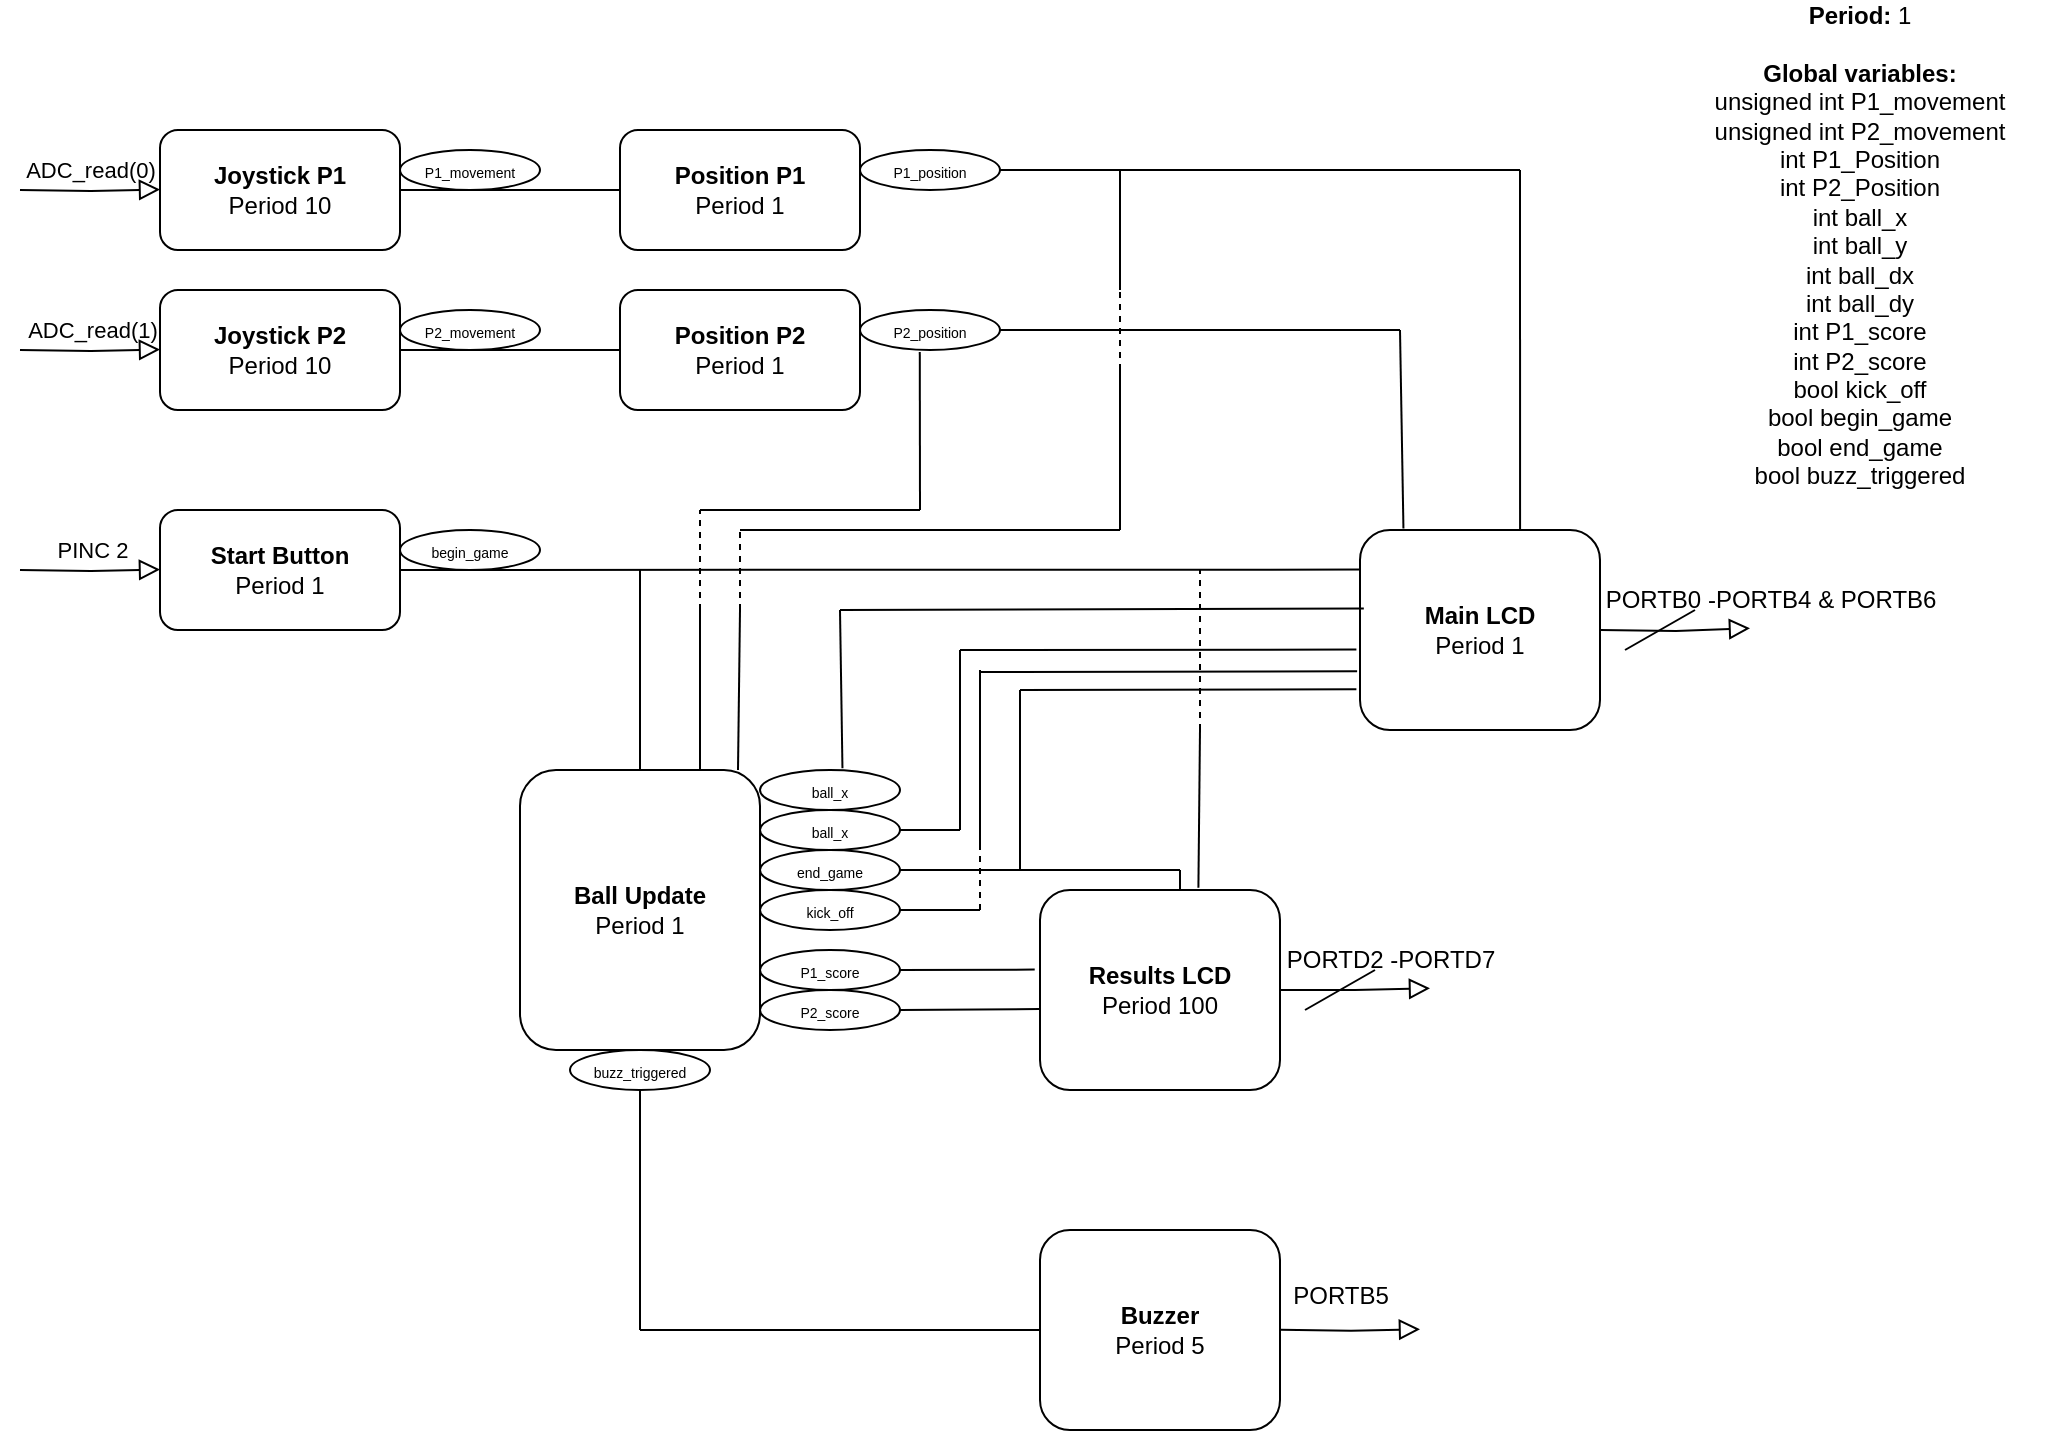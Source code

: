 <mxfile version="27.1.5">
  <diagram id="C5RBs43oDa-KdzZeNtuy" name="Page-1">
    <mxGraphModel dx="2000" dy="1206" grid="1" gridSize="10" guides="1" tooltips="1" connect="1" arrows="1" fold="1" page="1" pageScale="1" pageWidth="827" pageHeight="1169" math="0" shadow="0">
      <root>
        <mxCell id="WIyWlLk6GJQsqaUBKTNV-0" />
        <mxCell id="WIyWlLk6GJQsqaUBKTNV-1" parent="WIyWlLk6GJQsqaUBKTNV-0" />
        <mxCell id="WIyWlLk6GJQsqaUBKTNV-3" value="&lt;b&gt;Joystick P1&lt;/b&gt;&lt;div&gt;Period 10&lt;/div&gt;" style="rounded=1;whiteSpace=wrap;html=1;fontSize=12;glass=0;strokeWidth=1;shadow=0;" parent="WIyWlLk6GJQsqaUBKTNV-1" vertex="1">
          <mxGeometry x="160" y="80" width="120" height="60" as="geometry" />
        </mxCell>
        <mxCell id="WIyWlLk6GJQsqaUBKTNV-5" value="ADC_read(0)" style="edgeStyle=orthogonalEdgeStyle;rounded=0;html=1;jettySize=auto;orthogonalLoop=1;fontSize=11;endArrow=block;endFill=0;endSize=8;strokeWidth=1;shadow=0;labelBackgroundColor=none;" parent="WIyWlLk6GJQsqaUBKTNV-1" edge="1">
          <mxGeometry y="10" relative="1" as="geometry">
            <mxPoint as="offset" />
            <mxPoint x="90" y="110" as="sourcePoint" />
            <mxPoint x="160" y="109.74" as="targetPoint" />
          </mxGeometry>
        </mxCell>
        <mxCell id="8Ye4uEbIc81NBBEp1oEI-2" value="" style="endArrow=none;html=1;rounded=0;exitX=1;exitY=0.5;exitDx=0;exitDy=0;entryX=0;entryY=0.5;entryDx=0;entryDy=0;" edge="1" parent="WIyWlLk6GJQsqaUBKTNV-1" source="WIyWlLk6GJQsqaUBKTNV-3" target="8Ye4uEbIc81NBBEp1oEI-13">
          <mxGeometry width="50" height="50" relative="1" as="geometry">
            <mxPoint x="250" y="190" as="sourcePoint" />
            <mxPoint x="350" y="110" as="targetPoint" />
          </mxGeometry>
        </mxCell>
        <mxCell id="8Ye4uEbIc81NBBEp1oEI-4" value="&lt;font style=&quot;font-size: 7px;&quot;&gt;P1_movement&lt;/font&gt;" style="ellipse;whiteSpace=wrap;html=1;" vertex="1" parent="WIyWlLk6GJQsqaUBKTNV-1">
          <mxGeometry x="280" y="90" width="70" height="20" as="geometry" />
        </mxCell>
        <mxCell id="8Ye4uEbIc81NBBEp1oEI-5" value="&lt;b&gt;Joystick P2&lt;/b&gt;&lt;div&gt;Period 10&lt;/div&gt;" style="rounded=1;whiteSpace=wrap;html=1;fontSize=12;glass=0;strokeWidth=1;shadow=0;" vertex="1" parent="WIyWlLk6GJQsqaUBKTNV-1">
          <mxGeometry x="160" y="160" width="120" height="60" as="geometry" />
        </mxCell>
        <mxCell id="8Ye4uEbIc81NBBEp1oEI-6" value="ADC_read(1)" style="edgeStyle=orthogonalEdgeStyle;rounded=0;html=1;jettySize=auto;orthogonalLoop=1;fontSize=11;endArrow=block;endFill=0;endSize=8;strokeWidth=1;shadow=0;labelBackgroundColor=none;" edge="1" parent="WIyWlLk6GJQsqaUBKTNV-1">
          <mxGeometry x="0.02" y="10" relative="1" as="geometry">
            <mxPoint as="offset" />
            <mxPoint x="90" y="190" as="sourcePoint" />
            <mxPoint x="160" y="189.74" as="targetPoint" />
          </mxGeometry>
        </mxCell>
        <mxCell id="8Ye4uEbIc81NBBEp1oEI-7" value="" style="endArrow=none;html=1;rounded=0;exitX=1;exitY=0.5;exitDx=0;exitDy=0;entryX=0;entryY=0.5;entryDx=0;entryDy=0;" edge="1" parent="WIyWlLk6GJQsqaUBKTNV-1" source="8Ye4uEbIc81NBBEp1oEI-5" target="8Ye4uEbIc81NBBEp1oEI-14">
          <mxGeometry width="50" height="50" relative="1" as="geometry">
            <mxPoint x="250" y="270" as="sourcePoint" />
            <mxPoint x="350" y="190" as="targetPoint" />
          </mxGeometry>
        </mxCell>
        <mxCell id="8Ye4uEbIc81NBBEp1oEI-8" value="&lt;font style=&quot;font-size: 7px;&quot;&gt;P2_movement&lt;/font&gt;" style="ellipse;whiteSpace=wrap;html=1;" vertex="1" parent="WIyWlLk6GJQsqaUBKTNV-1">
          <mxGeometry x="280" y="170" width="70" height="20" as="geometry" />
        </mxCell>
        <mxCell id="8Ye4uEbIc81NBBEp1oEI-9" value="&lt;b&gt;Start Button&lt;/b&gt;&lt;div&gt;Period 1&lt;/div&gt;" style="rounded=1;whiteSpace=wrap;html=1;fontSize=12;glass=0;strokeWidth=1;shadow=0;" vertex="1" parent="WIyWlLk6GJQsqaUBKTNV-1">
          <mxGeometry x="160" y="270" width="120" height="60" as="geometry" />
        </mxCell>
        <mxCell id="8Ye4uEbIc81NBBEp1oEI-10" value="PINC 2" style="edgeStyle=orthogonalEdgeStyle;rounded=0;html=1;jettySize=auto;orthogonalLoop=1;fontSize=11;endArrow=block;endFill=0;endSize=8;strokeWidth=1;shadow=0;labelBackgroundColor=none;" edge="1" parent="WIyWlLk6GJQsqaUBKTNV-1">
          <mxGeometry x="0.02" y="10" relative="1" as="geometry">
            <mxPoint as="offset" />
            <mxPoint x="90" y="300" as="sourcePoint" />
            <mxPoint x="160" y="299.74" as="targetPoint" />
          </mxGeometry>
        </mxCell>
        <mxCell id="8Ye4uEbIc81NBBEp1oEI-11" value="" style="endArrow=none;html=1;rounded=0;exitX=1;exitY=0.5;exitDx=0;exitDy=0;entryX=0.021;entryY=0.198;entryDx=0;entryDy=0;entryPerimeter=0;" edge="1" parent="WIyWlLk6GJQsqaUBKTNV-1" source="8Ye4uEbIc81NBBEp1oEI-9" target="8Ye4uEbIc81NBBEp1oEI-18">
          <mxGeometry width="50" height="50" relative="1" as="geometry">
            <mxPoint x="250" y="380" as="sourcePoint" />
            <mxPoint x="350" y="300" as="targetPoint" />
          </mxGeometry>
        </mxCell>
        <mxCell id="8Ye4uEbIc81NBBEp1oEI-12" value="&lt;font style=&quot;font-size: 7px;&quot;&gt;begin_game&lt;/font&gt;" style="ellipse;whiteSpace=wrap;html=1;" vertex="1" parent="WIyWlLk6GJQsqaUBKTNV-1">
          <mxGeometry x="280" y="280" width="70" height="20" as="geometry" />
        </mxCell>
        <mxCell id="8Ye4uEbIc81NBBEp1oEI-13" value="&lt;b&gt;Position P1&lt;/b&gt;&lt;div&gt;Period 1&lt;/div&gt;" style="rounded=1;whiteSpace=wrap;html=1;fontSize=12;glass=0;strokeWidth=1;shadow=0;" vertex="1" parent="WIyWlLk6GJQsqaUBKTNV-1">
          <mxGeometry x="390" y="80" width="120" height="60" as="geometry" />
        </mxCell>
        <mxCell id="8Ye4uEbIc81NBBEp1oEI-14" value="&lt;b&gt;Position P2&lt;/b&gt;&lt;div&gt;Period 1&lt;/div&gt;" style="rounded=1;whiteSpace=wrap;html=1;fontSize=12;glass=0;strokeWidth=1;shadow=0;" vertex="1" parent="WIyWlLk6GJQsqaUBKTNV-1">
          <mxGeometry x="390" y="160" width="120" height="60" as="geometry" />
        </mxCell>
        <mxCell id="8Ye4uEbIc81NBBEp1oEI-16" value="&lt;font style=&quot;font-size: 7px;&quot;&gt;P1_position&lt;/font&gt;" style="ellipse;whiteSpace=wrap;html=1;" vertex="1" parent="WIyWlLk6GJQsqaUBKTNV-1">
          <mxGeometry x="510" y="90" width="70" height="20" as="geometry" />
        </mxCell>
        <mxCell id="8Ye4uEbIc81NBBEp1oEI-17" value="&lt;font style=&quot;font-size: 7px;&quot;&gt;P2_position&lt;/font&gt;" style="ellipse;whiteSpace=wrap;html=1;" vertex="1" parent="WIyWlLk6GJQsqaUBKTNV-1">
          <mxGeometry x="510" y="170" width="70" height="20" as="geometry" />
        </mxCell>
        <mxCell id="8Ye4uEbIc81NBBEp1oEI-18" value="&lt;b&gt;Main LCD&lt;/b&gt;&lt;br&gt;&lt;div&gt;Period 1&lt;/div&gt;" style="rounded=1;whiteSpace=wrap;html=1;fontSize=12;glass=0;strokeWidth=1;shadow=0;" vertex="1" parent="WIyWlLk6GJQsqaUBKTNV-1">
          <mxGeometry x="760" y="280" width="120" height="100" as="geometry" />
        </mxCell>
        <mxCell id="8Ye4uEbIc81NBBEp1oEI-19" value="" style="endArrow=none;html=1;rounded=0;exitX=0.181;exitY=-0.008;exitDx=0;exitDy=0;exitPerimeter=0;" edge="1" parent="WIyWlLk6GJQsqaUBKTNV-1" source="8Ye4uEbIc81NBBEp1oEI-18">
          <mxGeometry width="50" height="50" relative="1" as="geometry">
            <mxPoint x="410" y="260" as="sourcePoint" />
            <mxPoint x="780" y="180" as="targetPoint" />
          </mxGeometry>
        </mxCell>
        <mxCell id="8Ye4uEbIc81NBBEp1oEI-20" value="" style="endArrow=none;html=1;rounded=0;exitX=1;exitY=0.5;exitDx=0;exitDy=0;" edge="1" parent="WIyWlLk6GJQsqaUBKTNV-1" source="8Ye4uEbIc81NBBEp1oEI-16">
          <mxGeometry width="50" height="50" relative="1" as="geometry">
            <mxPoint x="490" y="210" as="sourcePoint" />
            <mxPoint x="840" y="100" as="targetPoint" />
          </mxGeometry>
        </mxCell>
        <mxCell id="8Ye4uEbIc81NBBEp1oEI-21" value="" style="endArrow=none;html=1;rounded=0;exitX=0.667;exitY=0;exitDx=0;exitDy=0;exitPerimeter=0;" edge="1" parent="WIyWlLk6GJQsqaUBKTNV-1" source="8Ye4uEbIc81NBBEp1oEI-18">
          <mxGeometry width="50" height="50" relative="1" as="geometry">
            <mxPoint x="490" y="210" as="sourcePoint" />
            <mxPoint x="840" y="100" as="targetPoint" />
          </mxGeometry>
        </mxCell>
        <mxCell id="8Ye4uEbIc81NBBEp1oEI-24" value="&lt;b&gt;Ball Update&lt;/b&gt;&lt;br&gt;&lt;div&gt;Period 1&lt;/div&gt;" style="rounded=1;whiteSpace=wrap;html=1;fontSize=12;glass=0;strokeWidth=1;shadow=0;" vertex="1" parent="WIyWlLk6GJQsqaUBKTNV-1">
          <mxGeometry x="340" y="400" width="120" height="140" as="geometry" />
        </mxCell>
        <mxCell id="8Ye4uEbIc81NBBEp1oEI-25" value="" style="endArrow=none;html=1;rounded=0;exitX=0.5;exitY=0;exitDx=0;exitDy=0;" edge="1" parent="WIyWlLk6GJQsqaUBKTNV-1" source="8Ye4uEbIc81NBBEp1oEI-24">
          <mxGeometry width="50" height="50" relative="1" as="geometry">
            <mxPoint x="400" y="350" as="sourcePoint" />
            <mxPoint x="400" y="300" as="targetPoint" />
          </mxGeometry>
        </mxCell>
        <mxCell id="8Ye4uEbIc81NBBEp1oEI-26" value="&lt;font style=&quot;font-size: 7px;&quot;&gt;P1_score&lt;/font&gt;" style="ellipse;whiteSpace=wrap;html=1;" vertex="1" parent="WIyWlLk6GJQsqaUBKTNV-1">
          <mxGeometry x="460" y="490" width="70" height="20" as="geometry" />
        </mxCell>
        <mxCell id="8Ye4uEbIc81NBBEp1oEI-27" value="&lt;font style=&quot;font-size: 7px;&quot;&gt;P2_score&lt;/font&gt;" style="ellipse;whiteSpace=wrap;html=1;" vertex="1" parent="WIyWlLk6GJQsqaUBKTNV-1">
          <mxGeometry x="460" y="510" width="70" height="20" as="geometry" />
        </mxCell>
        <mxCell id="8Ye4uEbIc81NBBEp1oEI-28" value="&lt;b&gt;Results LCD&lt;/b&gt;&lt;br&gt;&lt;div&gt;Period 100&lt;/div&gt;" style="rounded=1;whiteSpace=wrap;html=1;fontSize=12;glass=0;strokeWidth=1;shadow=0;" vertex="1" parent="WIyWlLk6GJQsqaUBKTNV-1">
          <mxGeometry x="600" y="460" width="120" height="100" as="geometry" />
        </mxCell>
        <mxCell id="8Ye4uEbIc81NBBEp1oEI-29" value="" style="endArrow=none;html=1;rounded=0;entryX=-0.022;entryY=0.398;entryDx=0;entryDy=0;entryPerimeter=0;exitX=1;exitY=0.5;exitDx=0;exitDy=0;" edge="1" parent="WIyWlLk6GJQsqaUBKTNV-1" source="8Ye4uEbIc81NBBEp1oEI-26" target="8Ye4uEbIc81NBBEp1oEI-28">
          <mxGeometry width="50" height="50" relative="1" as="geometry">
            <mxPoint x="400" y="350" as="sourcePoint" />
            <mxPoint x="450" y="300" as="targetPoint" />
          </mxGeometry>
        </mxCell>
        <mxCell id="8Ye4uEbIc81NBBEp1oEI-30" value="" style="endArrow=none;html=1;rounded=0;entryX=-0.004;entryY=0.595;entryDx=0;entryDy=0;entryPerimeter=0;exitX=1;exitY=0.5;exitDx=0;exitDy=0;" edge="1" parent="WIyWlLk6GJQsqaUBKTNV-1" source="8Ye4uEbIc81NBBEp1oEI-27" target="8Ye4uEbIc81NBBEp1oEI-28">
          <mxGeometry width="50" height="50" relative="1" as="geometry">
            <mxPoint x="460" y="410" as="sourcePoint" />
            <mxPoint x="510" y="360" as="targetPoint" />
          </mxGeometry>
        </mxCell>
        <mxCell id="8Ye4uEbIc81NBBEp1oEI-31" value="" style="endArrow=none;html=1;rounded=0;exitX=1;exitY=0.5;exitDx=0;exitDy=0;" edge="1" parent="WIyWlLk6GJQsqaUBKTNV-1" source="8Ye4uEbIc81NBBEp1oEI-17">
          <mxGeometry width="50" height="50" relative="1" as="geometry">
            <mxPoint x="570" y="210" as="sourcePoint" />
            <mxPoint x="780" y="180" as="targetPoint" />
          </mxGeometry>
        </mxCell>
        <mxCell id="8Ye4uEbIc81NBBEp1oEI-32" value="&lt;font style=&quot;font-size: 7px;&quot;&gt;ball_x&lt;/font&gt;" style="ellipse;whiteSpace=wrap;html=1;" vertex="1" parent="WIyWlLk6GJQsqaUBKTNV-1">
          <mxGeometry x="460" y="400" width="70" height="20" as="geometry" />
        </mxCell>
        <mxCell id="8Ye4uEbIc81NBBEp1oEI-33" value="&lt;font style=&quot;font-size: 7px;&quot;&gt;ball_x&lt;/font&gt;" style="ellipse;whiteSpace=wrap;html=1;" vertex="1" parent="WIyWlLk6GJQsqaUBKTNV-1">
          <mxGeometry x="460" y="420" width="70" height="20" as="geometry" />
        </mxCell>
        <mxCell id="8Ye4uEbIc81NBBEp1oEI-37" value="" style="endArrow=none;html=1;rounded=0;exitX=0.589;exitY=-0.044;exitDx=0;exitDy=0;exitPerimeter=0;" edge="1" parent="WIyWlLk6GJQsqaUBKTNV-1" source="8Ye4uEbIc81NBBEp1oEI-32">
          <mxGeometry width="50" height="50" relative="1" as="geometry">
            <mxPoint x="430" y="420" as="sourcePoint" />
            <mxPoint x="500" y="320" as="targetPoint" />
          </mxGeometry>
        </mxCell>
        <mxCell id="8Ye4uEbIc81NBBEp1oEI-38" value="" style="endArrow=none;html=1;rounded=0;entryX=0.016;entryY=0.392;entryDx=0;entryDy=0;entryPerimeter=0;" edge="1" parent="WIyWlLk6GJQsqaUBKTNV-1" target="8Ye4uEbIc81NBBEp1oEI-18">
          <mxGeometry width="50" height="50" relative="1" as="geometry">
            <mxPoint x="500" y="320" as="sourcePoint" />
            <mxPoint x="610" y="360" as="targetPoint" />
          </mxGeometry>
        </mxCell>
        <mxCell id="8Ye4uEbIc81NBBEp1oEI-39" value="" style="endArrow=none;html=1;rounded=0;exitX=1;exitY=0.5;exitDx=0;exitDy=0;" edge="1" parent="WIyWlLk6GJQsqaUBKTNV-1" source="8Ye4uEbIc81NBBEp1oEI-33">
          <mxGeometry width="50" height="50" relative="1" as="geometry">
            <mxPoint x="560" y="410" as="sourcePoint" />
            <mxPoint x="560" y="430" as="targetPoint" />
          </mxGeometry>
        </mxCell>
        <mxCell id="8Ye4uEbIc81NBBEp1oEI-40" value="" style="endArrow=none;html=1;rounded=0;" edge="1" parent="WIyWlLk6GJQsqaUBKTNV-1">
          <mxGeometry width="50" height="50" relative="1" as="geometry">
            <mxPoint x="560" y="430" as="sourcePoint" />
            <mxPoint x="560" y="340" as="targetPoint" />
          </mxGeometry>
        </mxCell>
        <mxCell id="8Ye4uEbIc81NBBEp1oEI-41" value="" style="endArrow=none;html=1;rounded=0;entryX=-0.015;entryY=0.598;entryDx=0;entryDy=0;entryPerimeter=0;" edge="1" parent="WIyWlLk6GJQsqaUBKTNV-1" target="8Ye4uEbIc81NBBEp1oEI-18">
          <mxGeometry width="50" height="50" relative="1" as="geometry">
            <mxPoint x="560" y="340" as="sourcePoint" />
            <mxPoint x="610" y="360" as="targetPoint" />
          </mxGeometry>
        </mxCell>
        <mxCell id="8Ye4uEbIc81NBBEp1oEI-42" value="&lt;font style=&quot;font-size: 7px;&quot;&gt;end_game&lt;/font&gt;" style="ellipse;whiteSpace=wrap;html=1;" vertex="1" parent="WIyWlLk6GJQsqaUBKTNV-1">
          <mxGeometry x="460" y="440" width="70" height="20" as="geometry" />
        </mxCell>
        <mxCell id="8Ye4uEbIc81NBBEp1oEI-43" value="" style="endArrow=none;html=1;rounded=0;exitX=1;exitY=0.5;exitDx=0;exitDy=0;" edge="1" parent="WIyWlLk6GJQsqaUBKTNV-1" source="8Ye4uEbIc81NBBEp1oEI-42">
          <mxGeometry width="50" height="50" relative="1" as="geometry">
            <mxPoint x="540" y="500" as="sourcePoint" />
            <mxPoint x="590" y="450" as="targetPoint" />
          </mxGeometry>
        </mxCell>
        <mxCell id="8Ye4uEbIc81NBBEp1oEI-44" value="" style="endArrow=none;html=1;rounded=0;" edge="1" parent="WIyWlLk6GJQsqaUBKTNV-1">
          <mxGeometry width="50" height="50" relative="1" as="geometry">
            <mxPoint x="590" y="360" as="sourcePoint" />
            <mxPoint x="590" y="450" as="targetPoint" />
          </mxGeometry>
        </mxCell>
        <mxCell id="8Ye4uEbIc81NBBEp1oEI-45" value="" style="endArrow=none;html=1;rounded=0;exitX=-0.015;exitY=0.796;exitDx=0;exitDy=0;exitPerimeter=0;" edge="1" parent="WIyWlLk6GJQsqaUBKTNV-1" source="8Ye4uEbIc81NBBEp1oEI-18">
          <mxGeometry width="50" height="50" relative="1" as="geometry">
            <mxPoint x="540" y="500" as="sourcePoint" />
            <mxPoint x="590" y="360" as="targetPoint" />
          </mxGeometry>
        </mxCell>
        <mxCell id="8Ye4uEbIc81NBBEp1oEI-46" value="&lt;b&gt;Buzzer&lt;/b&gt;&lt;br&gt;&lt;div&gt;Period 5&lt;/div&gt;" style="rounded=1;whiteSpace=wrap;html=1;fontSize=12;glass=0;strokeWidth=1;shadow=0;" vertex="1" parent="WIyWlLk6GJQsqaUBKTNV-1">
          <mxGeometry x="600" y="630" width="120" height="100" as="geometry" />
        </mxCell>
        <mxCell id="8Ye4uEbIc81NBBEp1oEI-47" value="&lt;font style=&quot;font-size: 7px;&quot;&gt;buzz_triggered&lt;/font&gt;" style="ellipse;whiteSpace=wrap;html=1;" vertex="1" parent="WIyWlLk6GJQsqaUBKTNV-1">
          <mxGeometry x="365" y="540" width="70" height="20" as="geometry" />
        </mxCell>
        <mxCell id="8Ye4uEbIc81NBBEp1oEI-48" value="" style="endArrow=none;html=1;rounded=0;entryX=0.5;entryY=1;entryDx=0;entryDy=0;" edge="1" parent="WIyWlLk6GJQsqaUBKTNV-1" target="8Ye4uEbIc81NBBEp1oEI-47">
          <mxGeometry width="50" height="50" relative="1" as="geometry">
            <mxPoint x="400" y="680" as="sourcePoint" />
            <mxPoint x="540" y="450" as="targetPoint" />
          </mxGeometry>
        </mxCell>
        <mxCell id="8Ye4uEbIc81NBBEp1oEI-49" value="" style="endArrow=none;html=1;rounded=0;entryX=0;entryY=0.5;entryDx=0;entryDy=0;" edge="1" parent="WIyWlLk6GJQsqaUBKTNV-1" target="8Ye4uEbIc81NBBEp1oEI-46">
          <mxGeometry width="50" height="50" relative="1" as="geometry">
            <mxPoint x="400" y="680" as="sourcePoint" />
            <mxPoint x="540" y="450" as="targetPoint" />
          </mxGeometry>
        </mxCell>
        <mxCell id="8Ye4uEbIc81NBBEp1oEI-50" value="" style="edgeStyle=orthogonalEdgeStyle;rounded=0;html=1;jettySize=auto;orthogonalLoop=1;fontSize=11;endArrow=block;endFill=0;endSize=8;strokeWidth=1;shadow=0;labelBackgroundColor=none;" edge="1" parent="WIyWlLk6GJQsqaUBKTNV-1">
          <mxGeometry x="0.707" y="-20" relative="1" as="geometry">
            <mxPoint as="offset" />
            <mxPoint x="720" y="679.87" as="sourcePoint" />
            <mxPoint x="790" y="679.61" as="targetPoint" />
          </mxGeometry>
        </mxCell>
        <mxCell id="8Ye4uEbIc81NBBEp1oEI-51" value="PORTB5" style="text;html=1;align=center;verticalAlign=middle;resizable=0;points=[];autosize=1;strokeColor=none;fillColor=none;" vertex="1" parent="WIyWlLk6GJQsqaUBKTNV-1">
          <mxGeometry x="715" y="648" width="70" height="30" as="geometry" />
        </mxCell>
        <mxCell id="8Ye4uEbIc81NBBEp1oEI-52" value="" style="endArrow=none;html=1;rounded=0;entryX=0.427;entryY=1.047;entryDx=0;entryDy=0;entryPerimeter=0;" edge="1" parent="WIyWlLk6GJQsqaUBKTNV-1" target="8Ye4uEbIc81NBBEp1oEI-17">
          <mxGeometry width="50" height="50" relative="1" as="geometry">
            <mxPoint x="540" y="270" as="sourcePoint" />
            <mxPoint x="580" y="340" as="targetPoint" />
          </mxGeometry>
        </mxCell>
        <mxCell id="8Ye4uEbIc81NBBEp1oEI-54" value="" style="endArrow=none;html=1;rounded=0;" edge="1" parent="WIyWlLk6GJQsqaUBKTNV-1">
          <mxGeometry width="50" height="50" relative="1" as="geometry">
            <mxPoint x="430" y="270" as="sourcePoint" />
            <mxPoint x="540" y="270" as="targetPoint" />
          </mxGeometry>
        </mxCell>
        <mxCell id="8Ye4uEbIc81NBBEp1oEI-55" value="" style="endArrow=none;dashed=1;html=1;rounded=0;" edge="1" parent="WIyWlLk6GJQsqaUBKTNV-1">
          <mxGeometry width="50" height="50" relative="1" as="geometry">
            <mxPoint x="430" y="320" as="sourcePoint" />
            <mxPoint x="430" y="270" as="targetPoint" />
          </mxGeometry>
        </mxCell>
        <mxCell id="8Ye4uEbIc81NBBEp1oEI-56" value="" style="endArrow=none;html=1;rounded=0;exitX=0.75;exitY=0;exitDx=0;exitDy=0;" edge="1" parent="WIyWlLk6GJQsqaUBKTNV-1" source="8Ye4uEbIc81NBBEp1oEI-24">
          <mxGeometry width="50" height="50" relative="1" as="geometry">
            <mxPoint x="450" y="340" as="sourcePoint" />
            <mxPoint x="430" y="320" as="targetPoint" />
          </mxGeometry>
        </mxCell>
        <mxCell id="8Ye4uEbIc81NBBEp1oEI-57" value="" style="endArrow=none;html=1;rounded=0;" edge="1" parent="WIyWlLk6GJQsqaUBKTNV-1">
          <mxGeometry width="50" height="50" relative="1" as="geometry">
            <mxPoint x="640" y="160" as="sourcePoint" />
            <mxPoint x="640" y="100" as="targetPoint" />
          </mxGeometry>
        </mxCell>
        <mxCell id="8Ye4uEbIc81NBBEp1oEI-58" value="" style="endArrow=none;dashed=1;html=1;rounded=0;" edge="1" parent="WIyWlLk6GJQsqaUBKTNV-1">
          <mxGeometry width="50" height="50" relative="1" as="geometry">
            <mxPoint x="640" y="200" as="sourcePoint" />
            <mxPoint x="640" y="160" as="targetPoint" />
          </mxGeometry>
        </mxCell>
        <mxCell id="8Ye4uEbIc81NBBEp1oEI-59" value="" style="endArrow=none;html=1;rounded=0;" edge="1" parent="WIyWlLk6GJQsqaUBKTNV-1">
          <mxGeometry width="50" height="50" relative="1" as="geometry">
            <mxPoint x="640" y="280" as="sourcePoint" />
            <mxPoint x="640" y="200" as="targetPoint" />
          </mxGeometry>
        </mxCell>
        <mxCell id="8Ye4uEbIc81NBBEp1oEI-60" value="" style="endArrow=none;html=1;rounded=0;" edge="1" parent="WIyWlLk6GJQsqaUBKTNV-1">
          <mxGeometry width="50" height="50" relative="1" as="geometry">
            <mxPoint x="450" y="280" as="sourcePoint" />
            <mxPoint x="640" y="280" as="targetPoint" />
          </mxGeometry>
        </mxCell>
        <mxCell id="8Ye4uEbIc81NBBEp1oEI-61" value="" style="endArrow=none;dashed=1;html=1;rounded=0;" edge="1" parent="WIyWlLk6GJQsqaUBKTNV-1">
          <mxGeometry width="50" height="50" relative="1" as="geometry">
            <mxPoint x="450" y="320" as="sourcePoint" />
            <mxPoint x="450" y="280" as="targetPoint" />
          </mxGeometry>
        </mxCell>
        <mxCell id="8Ye4uEbIc81NBBEp1oEI-62" value="" style="endArrow=none;html=1;rounded=0;" edge="1" parent="WIyWlLk6GJQsqaUBKTNV-1">
          <mxGeometry width="50" height="50" relative="1" as="geometry">
            <mxPoint x="449" y="400" as="sourcePoint" />
            <mxPoint x="450" y="320" as="targetPoint" />
          </mxGeometry>
        </mxCell>
        <mxCell id="8Ye4uEbIc81NBBEp1oEI-63" value="" style="endArrow=none;html=1;rounded=0;" edge="1" parent="WIyWlLk6GJQsqaUBKTNV-1">
          <mxGeometry width="50" height="50" relative="1" as="geometry">
            <mxPoint x="590" y="450" as="sourcePoint" />
            <mxPoint x="670" y="450" as="targetPoint" />
          </mxGeometry>
        </mxCell>
        <mxCell id="8Ye4uEbIc81NBBEp1oEI-64" value="" style="endArrow=none;html=1;rounded=0;" edge="1" parent="WIyWlLk6GJQsqaUBKTNV-1">
          <mxGeometry width="50" height="50" relative="1" as="geometry">
            <mxPoint x="670" y="460" as="sourcePoint" />
            <mxPoint x="670" y="450" as="targetPoint" />
          </mxGeometry>
        </mxCell>
        <mxCell id="8Ye4uEbIc81NBBEp1oEI-66" value="" style="endArrow=none;dashed=1;html=1;rounded=0;" edge="1" parent="WIyWlLk6GJQsqaUBKTNV-1">
          <mxGeometry width="50" height="50" relative="1" as="geometry">
            <mxPoint x="680" y="380" as="sourcePoint" />
            <mxPoint x="680" y="300" as="targetPoint" />
          </mxGeometry>
        </mxCell>
        <mxCell id="8Ye4uEbIc81NBBEp1oEI-67" value="" style="endArrow=none;html=1;rounded=0;exitX=0.66;exitY=-0.011;exitDx=0;exitDy=0;exitPerimeter=0;" edge="1" parent="WIyWlLk6GJQsqaUBKTNV-1" source="8Ye4uEbIc81NBBEp1oEI-28">
          <mxGeometry width="50" height="50" relative="1" as="geometry">
            <mxPoint x="560" y="350" as="sourcePoint" />
            <mxPoint x="680" y="380" as="targetPoint" />
          </mxGeometry>
        </mxCell>
        <mxCell id="8Ye4uEbIc81NBBEp1oEI-68" value="" style="edgeStyle=orthogonalEdgeStyle;rounded=0;html=1;jettySize=auto;orthogonalLoop=1;fontSize=11;endArrow=block;endFill=0;endSize=8;strokeWidth=1;shadow=0;labelBackgroundColor=none;exitX=1;exitY=0.5;exitDx=0;exitDy=0;" edge="1" parent="WIyWlLk6GJQsqaUBKTNV-1" source="8Ye4uEbIc81NBBEp1oEI-28">
          <mxGeometry x="0.707" y="-20" relative="1" as="geometry">
            <mxPoint as="offset" />
            <mxPoint x="725" y="509.43" as="sourcePoint" />
            <mxPoint x="795" y="509.17" as="targetPoint" />
          </mxGeometry>
        </mxCell>
        <mxCell id="8Ye4uEbIc81NBBEp1oEI-69" value="PORTD2 -PORTD7" style="text;html=1;align=center;verticalAlign=middle;resizable=0;points=[];autosize=1;strokeColor=none;fillColor=none;" vertex="1" parent="WIyWlLk6GJQsqaUBKTNV-1">
          <mxGeometry x="710" y="480" width="130" height="30" as="geometry" />
        </mxCell>
        <mxCell id="8Ye4uEbIc81NBBEp1oEI-70" value="" style="endArrow=none;html=1;rounded=0;" edge="1" parent="WIyWlLk6GJQsqaUBKTNV-1">
          <mxGeometry width="50" height="50" relative="1" as="geometry">
            <mxPoint x="732.5" y="520" as="sourcePoint" />
            <mxPoint x="767.5" y="500" as="targetPoint" />
          </mxGeometry>
        </mxCell>
        <mxCell id="8Ye4uEbIc81NBBEp1oEI-73" value="" style="edgeStyle=orthogonalEdgeStyle;rounded=0;html=1;jettySize=auto;orthogonalLoop=1;fontSize=11;endArrow=block;endFill=0;endSize=8;strokeWidth=1;shadow=0;labelBackgroundColor=none;exitX=1;exitY=0.5;exitDx=0;exitDy=0;" edge="1" parent="WIyWlLk6GJQsqaUBKTNV-1">
          <mxGeometry x="0.707" y="-20" relative="1" as="geometry">
            <mxPoint as="offset" />
            <mxPoint x="880" y="330" as="sourcePoint" />
            <mxPoint x="955" y="329.17" as="targetPoint" />
          </mxGeometry>
        </mxCell>
        <mxCell id="8Ye4uEbIc81NBBEp1oEI-74" value="PORTB0 -PORTB4 &amp;amp; PORTB6" style="text;html=1;align=center;verticalAlign=middle;resizable=0;points=[];autosize=1;strokeColor=none;fillColor=none;" vertex="1" parent="WIyWlLk6GJQsqaUBKTNV-1">
          <mxGeometry x="870" y="300" width="190" height="30" as="geometry" />
        </mxCell>
        <mxCell id="8Ye4uEbIc81NBBEp1oEI-75" value="" style="endArrow=none;html=1;rounded=0;" edge="1" parent="WIyWlLk6GJQsqaUBKTNV-1">
          <mxGeometry width="50" height="50" relative="1" as="geometry">
            <mxPoint x="892.5" y="340" as="sourcePoint" />
            <mxPoint x="927.5" y="320" as="targetPoint" />
          </mxGeometry>
        </mxCell>
        <mxCell id="8Ye4uEbIc81NBBEp1oEI-76" value="&lt;font style=&quot;font-size: 7px;&quot;&gt;kick_off&lt;/font&gt;" style="ellipse;whiteSpace=wrap;html=1;" vertex="1" parent="WIyWlLk6GJQsqaUBKTNV-1">
          <mxGeometry x="460" y="460" width="70" height="20" as="geometry" />
        </mxCell>
        <mxCell id="8Ye4uEbIc81NBBEp1oEI-77" value="" style="endArrow=none;html=1;rounded=0;exitX=1;exitY=0.5;exitDx=0;exitDy=0;" edge="1" parent="WIyWlLk6GJQsqaUBKTNV-1" source="8Ye4uEbIc81NBBEp1oEI-76">
          <mxGeometry width="50" height="50" relative="1" as="geometry">
            <mxPoint x="600" y="410" as="sourcePoint" />
            <mxPoint x="570" y="470" as="targetPoint" />
          </mxGeometry>
        </mxCell>
        <mxCell id="8Ye4uEbIc81NBBEp1oEI-78" value="" style="endArrow=none;dashed=1;html=1;rounded=0;" edge="1" parent="WIyWlLk6GJQsqaUBKTNV-1">
          <mxGeometry width="50" height="50" relative="1" as="geometry">
            <mxPoint x="570" y="470" as="sourcePoint" />
            <mxPoint x="570" y="440" as="targetPoint" />
          </mxGeometry>
        </mxCell>
        <mxCell id="8Ye4uEbIc81NBBEp1oEI-79" value="" style="endArrow=none;html=1;rounded=0;" edge="1" parent="WIyWlLk6GJQsqaUBKTNV-1">
          <mxGeometry width="50" height="50" relative="1" as="geometry">
            <mxPoint x="570" y="440" as="sourcePoint" />
            <mxPoint x="570" y="350" as="targetPoint" />
          </mxGeometry>
        </mxCell>
        <mxCell id="8Ye4uEbIc81NBBEp1oEI-80" value="" style="endArrow=none;html=1;rounded=0;entryX=-0.012;entryY=0.706;entryDx=0;entryDy=0;entryPerimeter=0;" edge="1" parent="WIyWlLk6GJQsqaUBKTNV-1" target="8Ye4uEbIc81NBBEp1oEI-18">
          <mxGeometry width="50" height="50" relative="1" as="geometry">
            <mxPoint x="570" y="351" as="sourcePoint" />
            <mxPoint x="650" y="360" as="targetPoint" />
          </mxGeometry>
        </mxCell>
        <mxCell id="8Ye4uEbIc81NBBEp1oEI-81" value="&lt;b&gt;Period:&lt;/b&gt; 1&lt;div&gt;&lt;br&gt;&lt;div&gt;&lt;b&gt;Global variables:&lt;/b&gt;&lt;/div&gt;&lt;div&gt;unsigned int P1_movement&lt;/div&gt;&lt;div&gt;unsigned int P2_movement&lt;/div&gt;&lt;div&gt;int P1_Position&lt;/div&gt;&lt;div&gt;int P2_Position&lt;/div&gt;&lt;div&gt;int ball_x&lt;/div&gt;&lt;div&gt;int ball_y&lt;/div&gt;&lt;div&gt;int ball_dx&lt;/div&gt;&lt;div&gt;int ball_dy&lt;/div&gt;&lt;div&gt;int P1_score&lt;/div&gt;&lt;div&gt;int P2_score&lt;/div&gt;&lt;div&gt;bool kick_off&lt;/div&gt;&lt;div&gt;bool begin_game&lt;/div&gt;&lt;div&gt;bool end_game&lt;/div&gt;&lt;div&gt;bool buzz_triggered&lt;/div&gt;&lt;div&gt;&lt;br&gt;&lt;/div&gt;&lt;/div&gt;" style="text;html=1;align=center;verticalAlign=middle;whiteSpace=wrap;rounded=0;" vertex="1" parent="WIyWlLk6GJQsqaUBKTNV-1">
          <mxGeometry x="910" y="120" width="200" height="50" as="geometry" />
        </mxCell>
      </root>
    </mxGraphModel>
  </diagram>
</mxfile>
